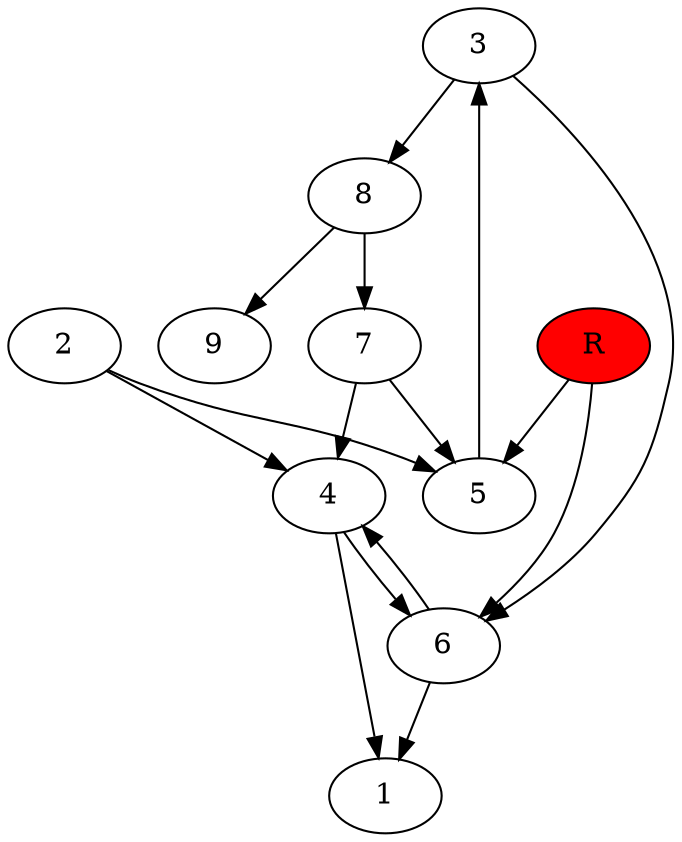 digraph prb24726 {
	1
	2
	3
	4
	5
	6
	7
	8
	R [fillcolor="#ff0000" style=filled]
	2 -> 4
	2 -> 5
	3 -> 6
	3 -> 8
	4 -> 1
	4 -> 6
	5 -> 3
	6 -> 1
	6 -> 4
	7 -> 4
	7 -> 5
	8 -> 7
	8 -> 9
	R -> 5
	R -> 6
}
